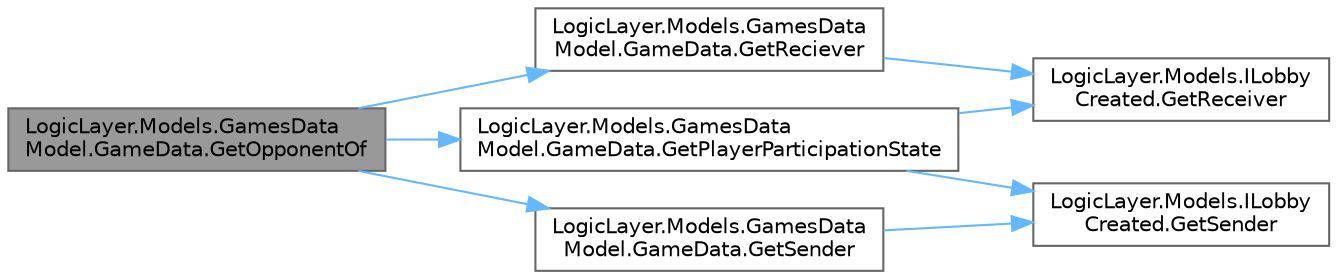 digraph "LogicLayer.Models.GamesDataModel.GameData.GetOpponentOf"
{
 // LATEX_PDF_SIZE
  bgcolor="transparent";
  edge [fontname=Helvetica,fontsize=10,labelfontname=Helvetica,labelfontsize=10];
  node [fontname=Helvetica,fontsize=10,shape=box,height=0.2,width=0.4];
  rankdir="LR";
  Node1 [id="Node000001",label="LogicLayer.Models.GamesData\lModel.GameData.GetOpponentOf",height=0.2,width=0.4,color="gray40", fillcolor="grey60", style="filled", fontcolor="black",tooltip="Retrieves the opponent of a given player."];
  Node1 -> Node2 [id="edge1_Node000001_Node000002",color="steelblue1",style="solid",tooltip=" "];
  Node2 [id="Node000002",label="LogicLayer.Models.GamesData\lModel.GameData.GetPlayerParticipationState",height=0.2,width=0.4,color="grey40", fillcolor="white", style="filled",URL="$class_logic_layer_1_1_models_1_1_games_data_model_1_1_game_data.html#a93a3a300e73a98a583a3b468eeb13518",tooltip="Determines the participation state of a player in the game."];
  Node2 -> Node3 [id="edge2_Node000002_Node000003",color="steelblue1",style="solid",tooltip=" "];
  Node3 [id="Node000003",label="LogicLayer.Models.ILobby\lCreated.GetReceiver",height=0.2,width=0.4,color="grey40", fillcolor="white", style="filled",URL="$interface_logic_layer_1_1_models_1_1_i_lobby_created.html#abe0630a69f306b3e016cad59fa826d28",tooltip="Get the receiver of the game request."];
  Node2 -> Node4 [id="edge3_Node000002_Node000004",color="steelblue1",style="solid",tooltip=" "];
  Node4 [id="Node000004",label="LogicLayer.Models.ILobby\lCreated.GetSender",height=0.2,width=0.4,color="grey40", fillcolor="white", style="filled",URL="$interface_logic_layer_1_1_models_1_1_i_lobby_created.html#a82e19e468fc201172f6a204ff92004eb",tooltip="Get the sender of the game request."];
  Node1 -> Node5 [id="edge4_Node000001_Node000005",color="steelblue1",style="solid",tooltip=" "];
  Node5 [id="Node000005",label="LogicLayer.Models.GamesData\lModel.GameData.GetReciever",height=0.2,width=0.4,color="grey40", fillcolor="white", style="filled",URL="$class_logic_layer_1_1_models_1_1_games_data_model_1_1_game_data.html#a9f0b09a96be1d0b5d159410e05e47cb8",tooltip="Retrieves the receiver (guest) of the game."];
  Node5 -> Node3 [id="edge5_Node000005_Node000003",color="steelblue1",style="solid",tooltip=" "];
  Node1 -> Node6 [id="edge6_Node000001_Node000006",color="steelblue1",style="solid",tooltip=" "];
  Node6 [id="Node000006",label="LogicLayer.Models.GamesData\lModel.GameData.GetSender",height=0.2,width=0.4,color="grey40", fillcolor="white", style="filled",URL="$class_logic_layer_1_1_models_1_1_games_data_model_1_1_game_data.html#ab1b86c89c39d778958e3c861710bec3a",tooltip="Retrieves the sender (admin) of the game."];
  Node6 -> Node4 [id="edge7_Node000006_Node000004",color="steelblue1",style="solid",tooltip=" "];
}
